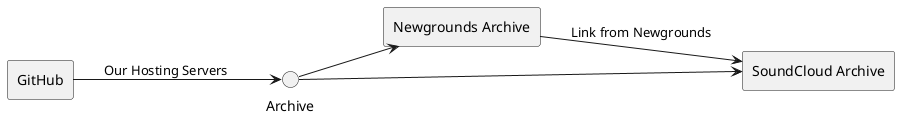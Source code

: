@startuml

left to right direction
'top to bottom direction

rectangle GitHub
circle Archive
rectangle "Newgrounds Archive"
rectangle "SoundCloud Archive"

GitHub --> Archive : Our Hosting Servers 
Archive --> (Newgrounds Archive)
Archive --> (SoundCloud Archive)
(Newgrounds Archive) --> (SoundCloud Archive) : Link from Newgrounds

@enduml
